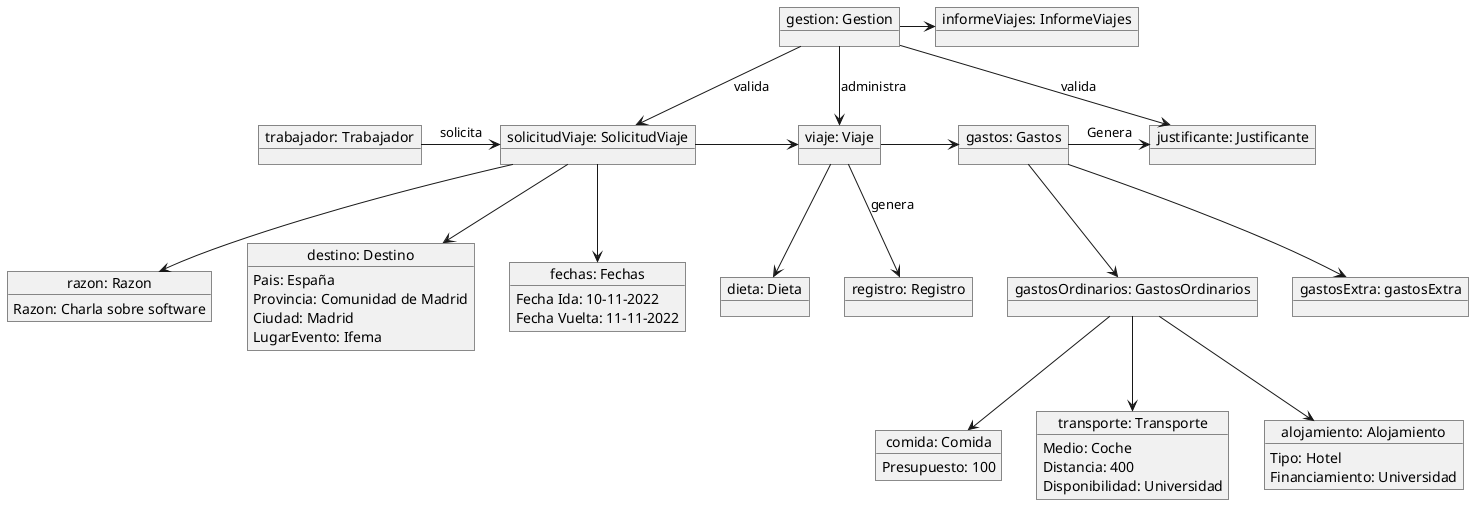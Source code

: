 @startuml
object "viaje: Viaje" as viaje {
}
object "gastos: Gastos" as gastos{
}
object "comida: Comida" as comida{
         Presupuesto: 100
}
object "transporte: Transporte" as transporte{
	Medio: Coche
	Distancia: 400
	Disponibilidad: Universidad
}
object "alojamiento: Alojamiento" as alojamiento{
	Tipo: Hotel
	Financiamiento: Universidad
}
object "gastosExtra: gastosExtra" as gastosExtra{
}
object "justificante: Justificante" as justificante{
}
object "gestion: Gestion" as gestion{
}
object "informeViajes: InformeViajes" as informeViajes{
}
object "solicitudViaje: SolicitudViaje" as solicitudViaje{
}
object "gastosOrdinarios: GastosOrdinarios" as gastosOrdinarios{
}
object "destino: Destino" as destino{
        Pais: España
        Provincia: Comunidad de Madrid
        Ciudad: Madrid
        LugarEvento: Ifema
}
object "fechas: Fechas" as fechas{
        Fecha Ida: 10-11-2022
        Fecha Vuelta: 11-11-2022
}
object "razon: Razon" as razon{
        Razon: Charla sobre software
}
object "trabajador: Trabajador" as trabajador{
}
object "registro: Registro" as registro{
}
object "dieta: Dieta" as dieta{
}
gestion--> solicitudViaje : valida
viaje -> gastos
gastos -> justificante: Genera
gastos --> gastosExtra
gestion -> informeViajes
gestion --> justificante : valida
gastos --> gastosOrdinarios
gastosOrdinarios --> comida
gastosOrdinarios --> transporte
gastosOrdinarios --> alojamiento
solicitudViaje -> viaje
solicitudViaje --> destino
solicitudViaje --> fechas
solicitudViaje --> razon
viaje --> dieta
viaje --> registro : genera
trabajador -> solicitudViaje : solicita
gestion --> viaje : administra
@enduml
